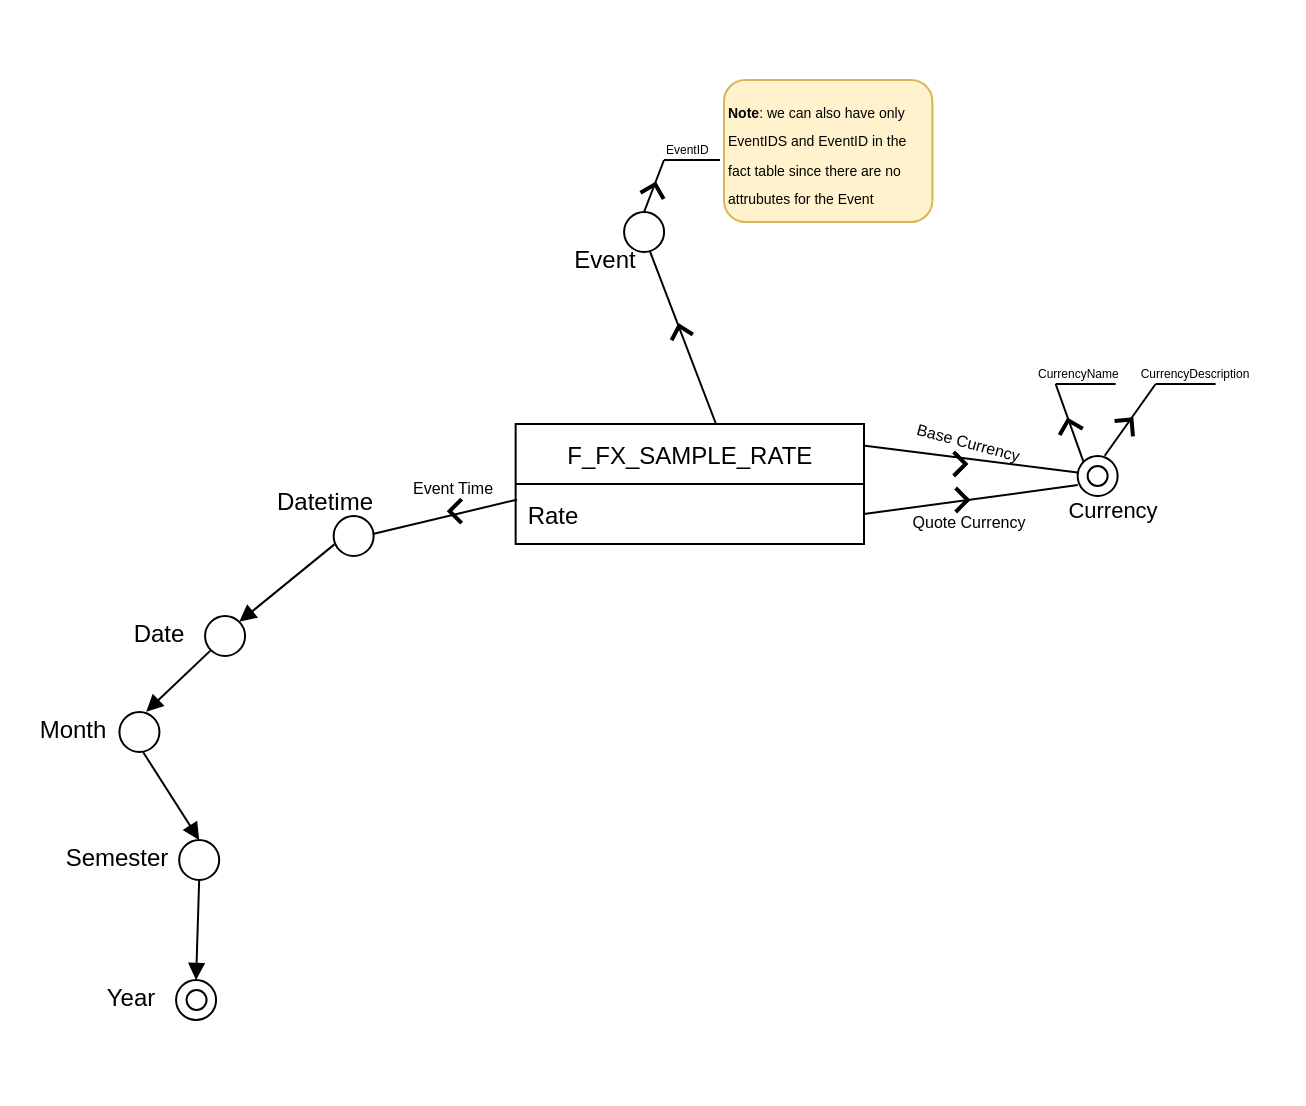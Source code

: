 <mxfile version="24.1.0" type="device">
  <diagram id="wrOhlIF0k3vOvgMMfUUx" name="Page-1">
    <mxGraphModel dx="880" dy="532" grid="1" gridSize="10" guides="1" tooltips="1" connect="1" arrows="1" fold="1" page="1" pageScale="1" pageWidth="827" pageHeight="1169" math="0" shadow="0">
      <root>
        <mxCell id="0" />
        <mxCell id="1" parent="0" />
        <mxCell id="Pmuhz_MxlHkOLa46dXON-2" value="F_FX_SAMPLE_RATE" style="swimlane;fontStyle=0;childLayout=stackLayout;horizontal=1;startSize=30;horizontalStack=0;resizeParent=1;resizeParentMax=0;resizeLast=0;collapsible=1;marginBottom=0;" parent="1" vertex="1">
          <mxGeometry x="385.82" y="282" width="174.18" height="60" as="geometry" />
        </mxCell>
        <mxCell id="Pmuhz_MxlHkOLa46dXON-6" value="Rate" style="text;strokeColor=none;fillColor=none;align=left;verticalAlign=middle;spacingLeft=4;spacingRight=4;overflow=hidden;points=[[0,0.5],[1,0.5]];portConstraint=eastwest;rotatable=0;" parent="Pmuhz_MxlHkOLa46dXON-2" vertex="1">
          <mxGeometry y="30" width="174.18" height="30" as="geometry" />
        </mxCell>
        <mxCell id="Pmuhz_MxlHkOLa46dXON-17" value="" style="group" parent="1" vertex="1" connectable="0">
          <mxGeometry x="163.82" y="484" width="80" height="30" as="geometry" />
        </mxCell>
        <mxCell id="Pmuhz_MxlHkOLa46dXON-14" value=" " style="ellipse;whiteSpace=wrap;html=1;aspect=fixed;direction=south;" parent="Pmuhz_MxlHkOLa46dXON-17" vertex="1">
          <mxGeometry x="53.77" y="6" width="20" height="20" as="geometry" />
        </mxCell>
        <mxCell id="Pmuhz_MxlHkOLa46dXON-16" value="Semester" style="text;html=1;align=center;verticalAlign=middle;resizable=0;points=[];autosize=1;strokeColor=none;fillColor=none;" parent="Pmuhz_MxlHkOLa46dXON-17" vertex="1">
          <mxGeometry x="-13.115" width="70" height="30" as="geometry" />
        </mxCell>
        <mxCell id="Pmuhz_MxlHkOLa46dXON-18" value="" style="group" parent="1" vertex="1" connectable="0">
          <mxGeometry x="253.82" y="322" width="61" height="30" as="geometry" />
        </mxCell>
        <mxCell id="Pmuhz_MxlHkOLa46dXON-19" value=" " style="ellipse;whiteSpace=wrap;html=1;aspect=fixed;direction=south;" parent="Pmuhz_MxlHkOLa46dXON-18" vertex="1">
          <mxGeometry x="41" y="6" width="20" height="20" as="geometry" />
        </mxCell>
        <mxCell id="Pmuhz_MxlHkOLa46dXON-20" value="Datetime" style="text;html=1;align=center;verticalAlign=middle;resizable=0;points=[];autosize=1;strokeColor=none;fillColor=none;" parent="Pmuhz_MxlHkOLa46dXON-18" vertex="1">
          <mxGeometry x="1" y="-16" width="70" height="30" as="geometry" />
        </mxCell>
        <mxCell id="Pmuhz_MxlHkOLa46dXON-21" value="" style="group" parent="1" vertex="1" connectable="0">
          <mxGeometry x="168.32" y="554" width="71" height="30" as="geometry" />
        </mxCell>
        <mxCell id="Pmuhz_MxlHkOLa46dXON-22" value=" " style="ellipse;whiteSpace=wrap;html=1;aspect=fixed;direction=south;" parent="Pmuhz_MxlHkOLa46dXON-21" vertex="1">
          <mxGeometry x="47.721" y="6" width="20" height="20" as="geometry" />
        </mxCell>
        <mxCell id="Pmuhz_MxlHkOLa46dXON-23" value="Year" style="text;html=1;align=center;verticalAlign=middle;resizable=0;points=[];autosize=1;strokeColor=none;fillColor=none;" parent="Pmuhz_MxlHkOLa46dXON-21" vertex="1">
          <mxGeometry x="-0.82" width="50" height="30" as="geometry" />
        </mxCell>
        <mxCell id="Pmuhz_MxlHkOLa46dXON-25" value="" style="group" parent="1" vertex="1" connectable="0">
          <mxGeometry x="140" y="420" width="71" height="30" as="geometry" />
        </mxCell>
        <mxCell id="Pmuhz_MxlHkOLa46dXON-26" value=" " style="ellipse;whiteSpace=wrap;html=1;aspect=fixed;direction=south;" parent="Pmuhz_MxlHkOLa46dXON-25" vertex="1">
          <mxGeometry x="47.721" y="6" width="20" height="20" as="geometry" />
        </mxCell>
        <mxCell id="Pmuhz_MxlHkOLa46dXON-27" value="Month" style="text;html=1;align=center;verticalAlign=middle;resizable=0;points=[];autosize=1;strokeColor=none;fillColor=none;" parent="Pmuhz_MxlHkOLa46dXON-25" vertex="1">
          <mxGeometry x="-5.82" width="60" height="30" as="geometry" />
        </mxCell>
        <mxCell id="Pmuhz_MxlHkOLa46dXON-39" value="" style="endArrow=none;html=1;strokeColor=default;rounded=0;startArrow=block;startFill=1;entryX=0.71;entryY=0.981;entryDx=0;entryDy=0;exitX=0;exitY=0;exitDx=0;exitDy=0;entryPerimeter=0;" parent="1" source="4vlrvuO8_zKgmpV1qPd3-12" target="Pmuhz_MxlHkOLa46dXON-19" edge="1">
          <mxGeometry width="50" height="50" relative="1" as="geometry">
            <mxPoint x="237.561" y="371.56" as="sourcePoint" />
            <mxPoint x="263" y="318" as="targetPoint" />
          </mxGeometry>
        </mxCell>
        <mxCell id="Pmuhz_MxlHkOLa46dXON-42" value="" style="endArrow=none;html=1;entryX=1;entryY=0.5;entryDx=0;entryDy=0;strokeColor=default;rounded=0;startArrow=block;startFill=1;exitX=0;exitY=0.5;exitDx=0;exitDy=0;" parent="1" source="Pmuhz_MxlHkOLa46dXON-14" edge="1">
          <mxGeometry width="50" height="50" relative="1" as="geometry">
            <mxPoint x="235.59" y="486" as="sourcePoint" />
            <mxPoint x="199.541" y="446" as="targetPoint" />
          </mxGeometry>
        </mxCell>
        <mxCell id="Pmuhz_MxlHkOLa46dXON-43" value="" style="endArrow=none;html=1;strokeColor=default;rounded=0;startArrow=block;startFill=1;entryX=1;entryY=0.5;entryDx=0;entryDy=0;exitX=0;exitY=0.5;exitDx=0;exitDy=0;" parent="1" source="Pmuhz_MxlHkOLa46dXON-22" target="Pmuhz_MxlHkOLa46dXON-14" edge="1">
          <mxGeometry width="50" height="50" relative="1" as="geometry">
            <mxPoint x="228" y="552" as="sourcePoint" />
            <mxPoint x="213.82" y="514" as="targetPoint" />
          </mxGeometry>
        </mxCell>
        <mxCell id="Pmuhz_MxlHkOLa46dXON-47" value="&lt;div&gt;&lt;font style=&quot;font-size: 8px;&quot;&gt;Event Time&lt;/font&gt;&lt;/div&gt;" style="text;html=1;align=center;verticalAlign=middle;resizable=0;points=[];autosize=1;strokeColor=none;fillColor=none;rotation=0;" parent="1" vertex="1">
          <mxGeometry x="323.82" y="298" width="60" height="30" as="geometry" />
        </mxCell>
        <mxCell id="Pmuhz_MxlHkOLa46dXON-169" value=" " style="ellipse;whiteSpace=wrap;html=1;aspect=fixed;direction=west;" parent="1" vertex="1">
          <mxGeometry x="221.28" y="565" width="10" height="10" as="geometry" />
        </mxCell>
        <mxCell id="4vlrvuO8_zKgmpV1qPd3-11" value="" style="group" parent="1" vertex="1" connectable="0">
          <mxGeometry x="182.82" y="372" width="71" height="30" as="geometry" />
        </mxCell>
        <mxCell id="4vlrvuO8_zKgmpV1qPd3-12" value=" " style="ellipse;whiteSpace=wrap;html=1;aspect=fixed;direction=south;" parent="4vlrvuO8_zKgmpV1qPd3-11" vertex="1">
          <mxGeometry x="47.721" y="6" width="20" height="20" as="geometry" />
        </mxCell>
        <mxCell id="4vlrvuO8_zKgmpV1qPd3-13" value="Date" style="text;html=1;align=center;verticalAlign=middle;resizable=0;points=[];autosize=1;strokeColor=none;fillColor=none;" parent="4vlrvuO8_zKgmpV1qPd3-11" vertex="1">
          <mxGeometry x="-0.82" width="50" height="30" as="geometry" />
        </mxCell>
        <mxCell id="4vlrvuO8_zKgmpV1qPd3-14" value="" style="endArrow=none;html=1;strokeColor=default;rounded=0;startArrow=block;startFill=1;entryX=1;entryY=1;entryDx=0;entryDy=0;exitX=1.115;exitY=0.196;exitDx=0;exitDy=0;exitPerimeter=0;" parent="1" source="Pmuhz_MxlHkOLa46dXON-27" target="4vlrvuO8_zKgmpV1qPd3-12" edge="1">
          <mxGeometry width="50" height="50" relative="1" as="geometry">
            <mxPoint x="200" y="440" as="sourcePoint" />
            <mxPoint x="530" y="470" as="targetPoint" />
          </mxGeometry>
        </mxCell>
        <mxCell id="4vlrvuO8_zKgmpV1qPd3-17" value="" style="group" parent="1" vertex="1" connectable="0">
          <mxGeometry x="351.824" y="330.57" width="7.993" height="12.86" as="geometry" />
        </mxCell>
        <mxCell id="Pmuhz_MxlHkOLa46dXON-28" value="" style="endArrow=none;html=1;entryX=0.004;entryY=0.761;entryDx=0;entryDy=0;entryPerimeter=0;strokeColor=default;rounded=0;startArrow=none;startFill=0;exitX=0.851;exitY=1.033;exitDx=0;exitDy=0;exitPerimeter=0;" parent="4vlrvuO8_zKgmpV1qPd3-17" source="Pmuhz_MxlHkOLa46dXON-20" edge="1">
          <mxGeometry width="50" height="50" relative="1" as="geometry">
            <mxPoint x="-37.004" y="-6.57" as="sourcePoint" />
            <mxPoint x="34.693" y="-10.74" as="targetPoint" />
          </mxGeometry>
        </mxCell>
        <mxCell id="Pmuhz_MxlHkOLa46dXON-34" value="" style="html=1;verticalLabelPosition=bottom;labelBackgroundColor=#ffffff;verticalAlign=top;shadow=0;dashed=0;strokeWidth=2;shape=mxgraph.ios7.misc.up;strokeColor=#000000;fillColor=#000000;rotation=-180;direction=south;" parent="4vlrvuO8_zKgmpV1qPd3-17" vertex="1">
          <mxGeometry x="0.996" y="-11.0" width="6" height="12" as="geometry" />
        </mxCell>
        <mxCell id="4vlrvuO8_zKgmpV1qPd3-43" value="" style="group" parent="1" vertex="1" connectable="0">
          <mxGeometry x="625.82" y="292" width="61" height="35" as="geometry" />
        </mxCell>
        <mxCell id="4vlrvuO8_zKgmpV1qPd3-44" value=" " style="ellipse;whiteSpace=wrap;html=1;aspect=fixed;direction=south;" parent="4vlrvuO8_zKgmpV1qPd3-43" vertex="1">
          <mxGeometry x="41" y="6" width="20" height="20" as="geometry" />
        </mxCell>
        <mxCell id="4vlrvuO8_zKgmpV1qPd3-45" value="&lt;font style=&quot;font-size: 11px;&quot;&gt;Currency&lt;br&gt;&lt;/font&gt;" style="text;html=1;align=center;verticalAlign=middle;resizable=0;points=[];autosize=1;strokeColor=none;fillColor=none;fontSize=8;" parent="1" vertex="1">
          <mxGeometry x="648.82" y="310" width="70" height="30" as="geometry" />
        </mxCell>
        <mxCell id="4vlrvuO8_zKgmpV1qPd3-46" value="" style="endArrow=none;html=1;strokeColor=default;rounded=0;startArrow=none;startFill=0;exitX=0.257;exitY=-0.126;exitDx=0;exitDy=0;exitPerimeter=0;entryX=1.003;entryY=0.181;entryDx=0;entryDy=0;entryPerimeter=0;" parent="1" source="4vlrvuO8_zKgmpV1qPd3-45" target="Pmuhz_MxlHkOLa46dXON-2" edge="1">
          <mxGeometry width="50" height="50" relative="1" as="geometry">
            <mxPoint x="603.54" y="479.17" as="sourcePoint" />
            <mxPoint x="526" y="327" as="targetPoint" />
          </mxGeometry>
        </mxCell>
        <mxCell id="4vlrvuO8_zKgmpV1qPd3-47" value="" style="html=1;verticalLabelPosition=bottom;labelBackgroundColor=#ffffff;verticalAlign=top;shadow=0;dashed=0;strokeWidth=2;shape=mxgraph.ios7.misc.up;strokeColor=#000000;fillColor=#000000;rotation=90;" parent="1" vertex="1">
          <mxGeometry x="601.82" y="299" width="12" height="6" as="geometry" />
        </mxCell>
        <mxCell id="4vlrvuO8_zKgmpV1qPd3-48" value="" style="endArrow=none;html=1;rounded=0;fontSize=11;strokeColor=default;strokeWidth=1;entryX=0;entryY=1;entryDx=0;entryDy=0;" parent="1" target="4vlrvuO8_zKgmpV1qPd3-44" edge="1">
          <mxGeometry width="50" height="50" relative="1" as="geometry">
            <mxPoint x="655.82" y="262" as="sourcePoint" />
            <mxPoint x="625.82" y="382" as="targetPoint" />
          </mxGeometry>
        </mxCell>
        <mxCell id="4vlrvuO8_zKgmpV1qPd3-49" value="" style="html=1;verticalLabelPosition=bottom;labelBackgroundColor=#ffffff;verticalAlign=top;shadow=0;dashed=0;strokeWidth=2;shape=mxgraph.ios7.misc.up;strokeColor=#000000;fillColor=#000000;rotation=-15;" parent="1" vertex="1">
          <mxGeometry x="656.82" y="280" width="12" height="6" as="geometry" />
        </mxCell>
        <mxCell id="4vlrvuO8_zKgmpV1qPd3-50" value="" style="endArrow=none;html=1;rounded=0;fontSize=11;strokeColor=default;strokeWidth=1;" parent="1" edge="1">
          <mxGeometry width="50" height="50" relative="1" as="geometry">
            <mxPoint x="655.82" y="262" as="sourcePoint" />
            <mxPoint x="685.82" y="262" as="targetPoint" />
          </mxGeometry>
        </mxCell>
        <mxCell id="4vlrvuO8_zKgmpV1qPd3-51" value="" style="endArrow=none;html=1;rounded=0;fontSize=11;strokeColor=default;strokeWidth=1;entryX=-0.007;entryY=0.323;entryDx=0;entryDy=0;entryPerimeter=0;" parent="1" target="4vlrvuO8_zKgmpV1qPd3-44" edge="1">
          <mxGeometry width="50" height="50" relative="1" as="geometry">
            <mxPoint x="705.82" y="262" as="sourcePoint" />
            <mxPoint x="729.749" y="310.929" as="targetPoint" />
          </mxGeometry>
        </mxCell>
        <mxCell id="4vlrvuO8_zKgmpV1qPd3-52" value="" style="html=1;verticalLabelPosition=bottom;labelBackgroundColor=#ffffff;verticalAlign=top;shadow=0;dashed=0;strokeWidth=2;shape=mxgraph.ios7.misc.up;strokeColor=#000000;fillColor=#000000;rotation=40;" parent="1" vertex="1">
          <mxGeometry x="685.82" y="279" width="12" height="6" as="geometry" />
        </mxCell>
        <mxCell id="4vlrvuO8_zKgmpV1qPd3-53" value="" style="endArrow=none;html=1;rounded=0;fontSize=11;strokeColor=default;strokeWidth=1;" parent="1" edge="1">
          <mxGeometry width="50" height="50" relative="1" as="geometry">
            <mxPoint x="735.82" y="262" as="sourcePoint" />
            <mxPoint x="705.82" y="262" as="targetPoint" />
          </mxGeometry>
        </mxCell>
        <mxCell id="4vlrvuO8_zKgmpV1qPd3-57" value="&lt;font style=&quot;font-size: 6px;&quot;&gt;CurrencyDescription&lt;/font&gt;" style="text;html=1;align=center;verticalAlign=middle;resizable=0;points=[];autosize=1;strokeColor=none;fillColor=none;fontSize=11;" parent="1" vertex="1">
          <mxGeometry x="684.82" y="240" width="80" height="30" as="geometry" />
        </mxCell>
        <mxCell id="4vlrvuO8_zKgmpV1qPd3-58" value="&lt;div&gt;CurrencyName&lt;/div&gt;" style="text;whiteSpace=wrap;html=1;fontSize=6;" parent="1" vertex="1">
          <mxGeometry x="644.82" y="247" width="57" height="12" as="geometry" />
        </mxCell>
        <mxCell id="4vlrvuO8_zKgmpV1qPd3-61" value=" " style="ellipse;whiteSpace=wrap;html=1;aspect=fixed;direction=west;" parent="1" vertex="1">
          <mxGeometry x="671.82" y="303" width="10" height="10" as="geometry" />
        </mxCell>
        <mxCell id="4vlrvuO8_zKgmpV1qPd3-63" value="&lt;div&gt;&lt;font style=&quot;font-size: 8px;&quot;&gt;Base Currency&lt;/font&gt;&lt;/div&gt;" style="text;html=1;align=center;verticalAlign=middle;resizable=0;points=[];autosize=1;strokeColor=none;fillColor=none;rotation=15;" parent="1" vertex="1">
          <mxGeometry x="571.82" y="275" width="80" height="30" as="geometry" />
        </mxCell>
        <mxCell id="4vlrvuO8_zKgmpV1qPd3-64" value="" style="endArrow=none;html=1;strokeColor=default;rounded=0;startArrow=none;startFill=0;exitX=0.258;exitY=0.085;exitDx=0;exitDy=0;exitPerimeter=0;entryX=1;entryY=0.5;entryDx=0;entryDy=0;" parent="1" source="4vlrvuO8_zKgmpV1qPd3-45" target="Pmuhz_MxlHkOLa46dXON-6" edge="1">
          <mxGeometry width="50" height="50" relative="1" as="geometry">
            <mxPoint x="677" y="316" as="sourcePoint" />
            <mxPoint x="559.477" y="354" as="targetPoint" />
          </mxGeometry>
        </mxCell>
        <mxCell id="4vlrvuO8_zKgmpV1qPd3-65" value="" style="html=1;verticalLabelPosition=bottom;labelBackgroundColor=#ffffff;verticalAlign=top;shadow=0;dashed=0;strokeWidth=2;shape=mxgraph.ios7.misc.up;strokeColor=#000000;fillColor=#000000;rotation=90;" parent="1" vertex="1">
          <mxGeometry x="602.82" y="317" width="12" height="6" as="geometry" />
        </mxCell>
        <mxCell id="4vlrvuO8_zKgmpV1qPd3-66" value="&lt;div&gt;&lt;font style=&quot;font-size: 8px;&quot;&gt;Quote Currency&lt;/font&gt;&lt;/div&gt;" style="text;html=1;align=center;verticalAlign=middle;resizable=0;points=[];autosize=1;strokeColor=none;fillColor=none;rotation=0;" parent="1" vertex="1">
          <mxGeometry x="571.82" y="315" width="80" height="30" as="geometry" />
        </mxCell>
        <mxCell id="4vlrvuO8_zKgmpV1qPd3-67" value="" style="group" parent="1" vertex="1" connectable="0">
          <mxGeometry x="393" y="169" width="70" height="50" as="geometry" />
        </mxCell>
        <mxCell id="4vlrvuO8_zKgmpV1qPd3-68" value=" " style="ellipse;whiteSpace=wrap;html=1;aspect=fixed;direction=south;" parent="4vlrvuO8_zKgmpV1qPd3-67" vertex="1">
          <mxGeometry x="47.049" y="7" width="20" height="20" as="geometry" />
        </mxCell>
        <mxCell id="4vlrvuO8_zKgmpV1qPd3-69" value="&lt;font style=&quot;font-size: 12px;&quot;&gt;Event&lt;/font&gt;" style="text;html=1;align=center;verticalAlign=middle;resizable=0;points=[];autosize=1;strokeColor=none;fillColor=none;fontSize=7;" parent="4vlrvuO8_zKgmpV1qPd3-67" vertex="1">
          <mxGeometry x="12" y="16" width="50" height="30" as="geometry" />
        </mxCell>
        <mxCell id="4vlrvuO8_zKgmpV1qPd3-70" value="" style="endArrow=none;html=1;entryX=0.548;entryY=0.005;entryDx=0;entryDy=0;strokeColor=default;rounded=0;startArrow=none;startFill=0;exitX=1.094;exitY=0.883;exitDx=0;exitDy=0;entryPerimeter=0;exitPerimeter=0;" parent="1" edge="1">
          <mxGeometry width="50" height="50" relative="1" as="geometry">
            <mxPoint x="452.902" y="195.49" as="sourcePoint" />
            <mxPoint x="486" y="282" as="targetPoint" />
          </mxGeometry>
        </mxCell>
        <mxCell id="4vlrvuO8_zKgmpV1qPd3-71" value="" style="html=1;verticalLabelPosition=bottom;labelBackgroundColor=#ffffff;verticalAlign=top;shadow=0;dashed=0;strokeWidth=2;shape=mxgraph.ios7.misc.up;strokeColor=#000000;fillColor=#000000;rotation=-15;" parent="1" vertex="1">
          <mxGeometry x="462.83" y="232.78" width="11" height="6" as="geometry" />
        </mxCell>
        <mxCell id="4vlrvuO8_zKgmpV1qPd3-72" value="" style="endArrow=none;html=1;rounded=0;fontSize=11;strokeColor=default;strokeWidth=1;entryX=0;entryY=0.5;entryDx=0;entryDy=0;" parent="1" target="4vlrvuO8_zKgmpV1qPd3-68" edge="1">
          <mxGeometry width="50" height="50" relative="1" as="geometry">
            <mxPoint x="460" y="150" as="sourcePoint" />
            <mxPoint x="419.749" y="180.929" as="targetPoint" />
          </mxGeometry>
        </mxCell>
        <mxCell id="4vlrvuO8_zKgmpV1qPd3-73" value="" style="html=1;verticalLabelPosition=bottom;labelBackgroundColor=#ffffff;verticalAlign=top;shadow=0;dashed=0;strokeWidth=2;shape=mxgraph.ios7.misc.up;strokeColor=#000000;fillColor=#000000;rotation=15;" parent="1" vertex="1">
          <mxGeometry x="448.82" y="162" width="12" height="6" as="geometry" />
        </mxCell>
        <mxCell id="4vlrvuO8_zKgmpV1qPd3-74" value="EventID" style="text;whiteSpace=wrap;html=1;fontSize=6;" parent="1" vertex="1">
          <mxGeometry x="458.82" y="135" width="57" height="12" as="geometry" />
        </mxCell>
        <mxCell id="4vlrvuO8_zKgmpV1qPd3-75" value="" style="endArrow=none;html=1;rounded=0;fontSize=11;strokeColor=default;strokeWidth=1;" parent="1" edge="1">
          <mxGeometry width="50" height="50" relative="1" as="geometry">
            <mxPoint x="460" y="150" as="sourcePoint" />
            <mxPoint x="488.0" y="150" as="targetPoint" />
          </mxGeometry>
        </mxCell>
        <mxCell id="4vlrvuO8_zKgmpV1qPd3-76" value="&lt;font style=&quot;font-size: 7px;&quot;&gt;&lt;b&gt;Note&lt;/b&gt;: we can also have only EventIDS and EventID in the fact table since there are no attrubutes for the Event&lt;/font&gt;" style="rounded=1;whiteSpace=wrap;html=1;fillColor=#fff2cc;strokeColor=#d6b656;align=left;" parent="1" vertex="1">
          <mxGeometry x="490" y="110" width="104.18" height="71" as="geometry" />
        </mxCell>
        <mxCell id="az4259dzM_8YMWN9qMYe-1" value="Text" style="text;html=1;align=center;verticalAlign=middle;resizable=0;points=[];autosize=1;strokeColor=none;fillColor=none;fontColor=none;noLabel=1;" vertex="1" parent="1">
          <mxGeometry x="128" y="592" width="50" height="30" as="geometry" />
        </mxCell>
        <mxCell id="az4259dzM_8YMWN9qMYe-2" value="Text" style="text;html=1;align=center;verticalAlign=middle;resizable=0;points=[];autosize=1;strokeColor=none;fillColor=none;fontColor=none;noLabel=1;" vertex="1" parent="1">
          <mxGeometry x="730" y="240" width="50" height="30" as="geometry" />
        </mxCell>
        <mxCell id="az4259dzM_8YMWN9qMYe-3" value="Text" style="text;html=1;align=center;verticalAlign=middle;resizable=0;points=[];autosize=1;strokeColor=none;fillColor=none;fontColor=none;noLabel=1;" vertex="1" parent="1">
          <mxGeometry x="521.82" y="70" width="50" height="30" as="geometry" />
        </mxCell>
      </root>
    </mxGraphModel>
  </diagram>
</mxfile>
